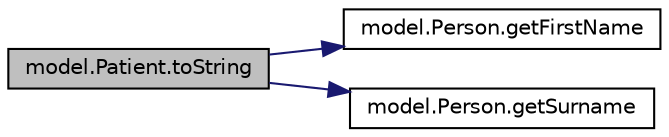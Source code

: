 digraph "model.Patient.toString"
{
 // LATEX_PDF_SIZE
  edge [fontname="Helvetica",fontsize="10",labelfontname="Helvetica",labelfontsize="10"];
  node [fontname="Helvetica",fontsize="10",shape=record];
  rankdir="LR";
  Node1 [label="model.Patient.toString",height=0.2,width=0.4,color="black", fillcolor="grey75", style="filled", fontcolor="black",tooltip=" "];
  Node1 -> Node2 [color="midnightblue",fontsize="10",style="solid",fontname="Helvetica"];
  Node2 [label="model.Person.getFirstName",height=0.2,width=0.4,color="black", fillcolor="white", style="filled",URL="$classmodel_1_1_person.html#a7985b46a21b59b8019626198856f0271",tooltip=" "];
  Node1 -> Node3 [color="midnightblue",fontsize="10",style="solid",fontname="Helvetica"];
  Node3 [label="model.Person.getSurname",height=0.2,width=0.4,color="black", fillcolor="white", style="filled",URL="$classmodel_1_1_person.html#a04cc23adea579ab41d7387f1d87633d4",tooltip=" "];
}

